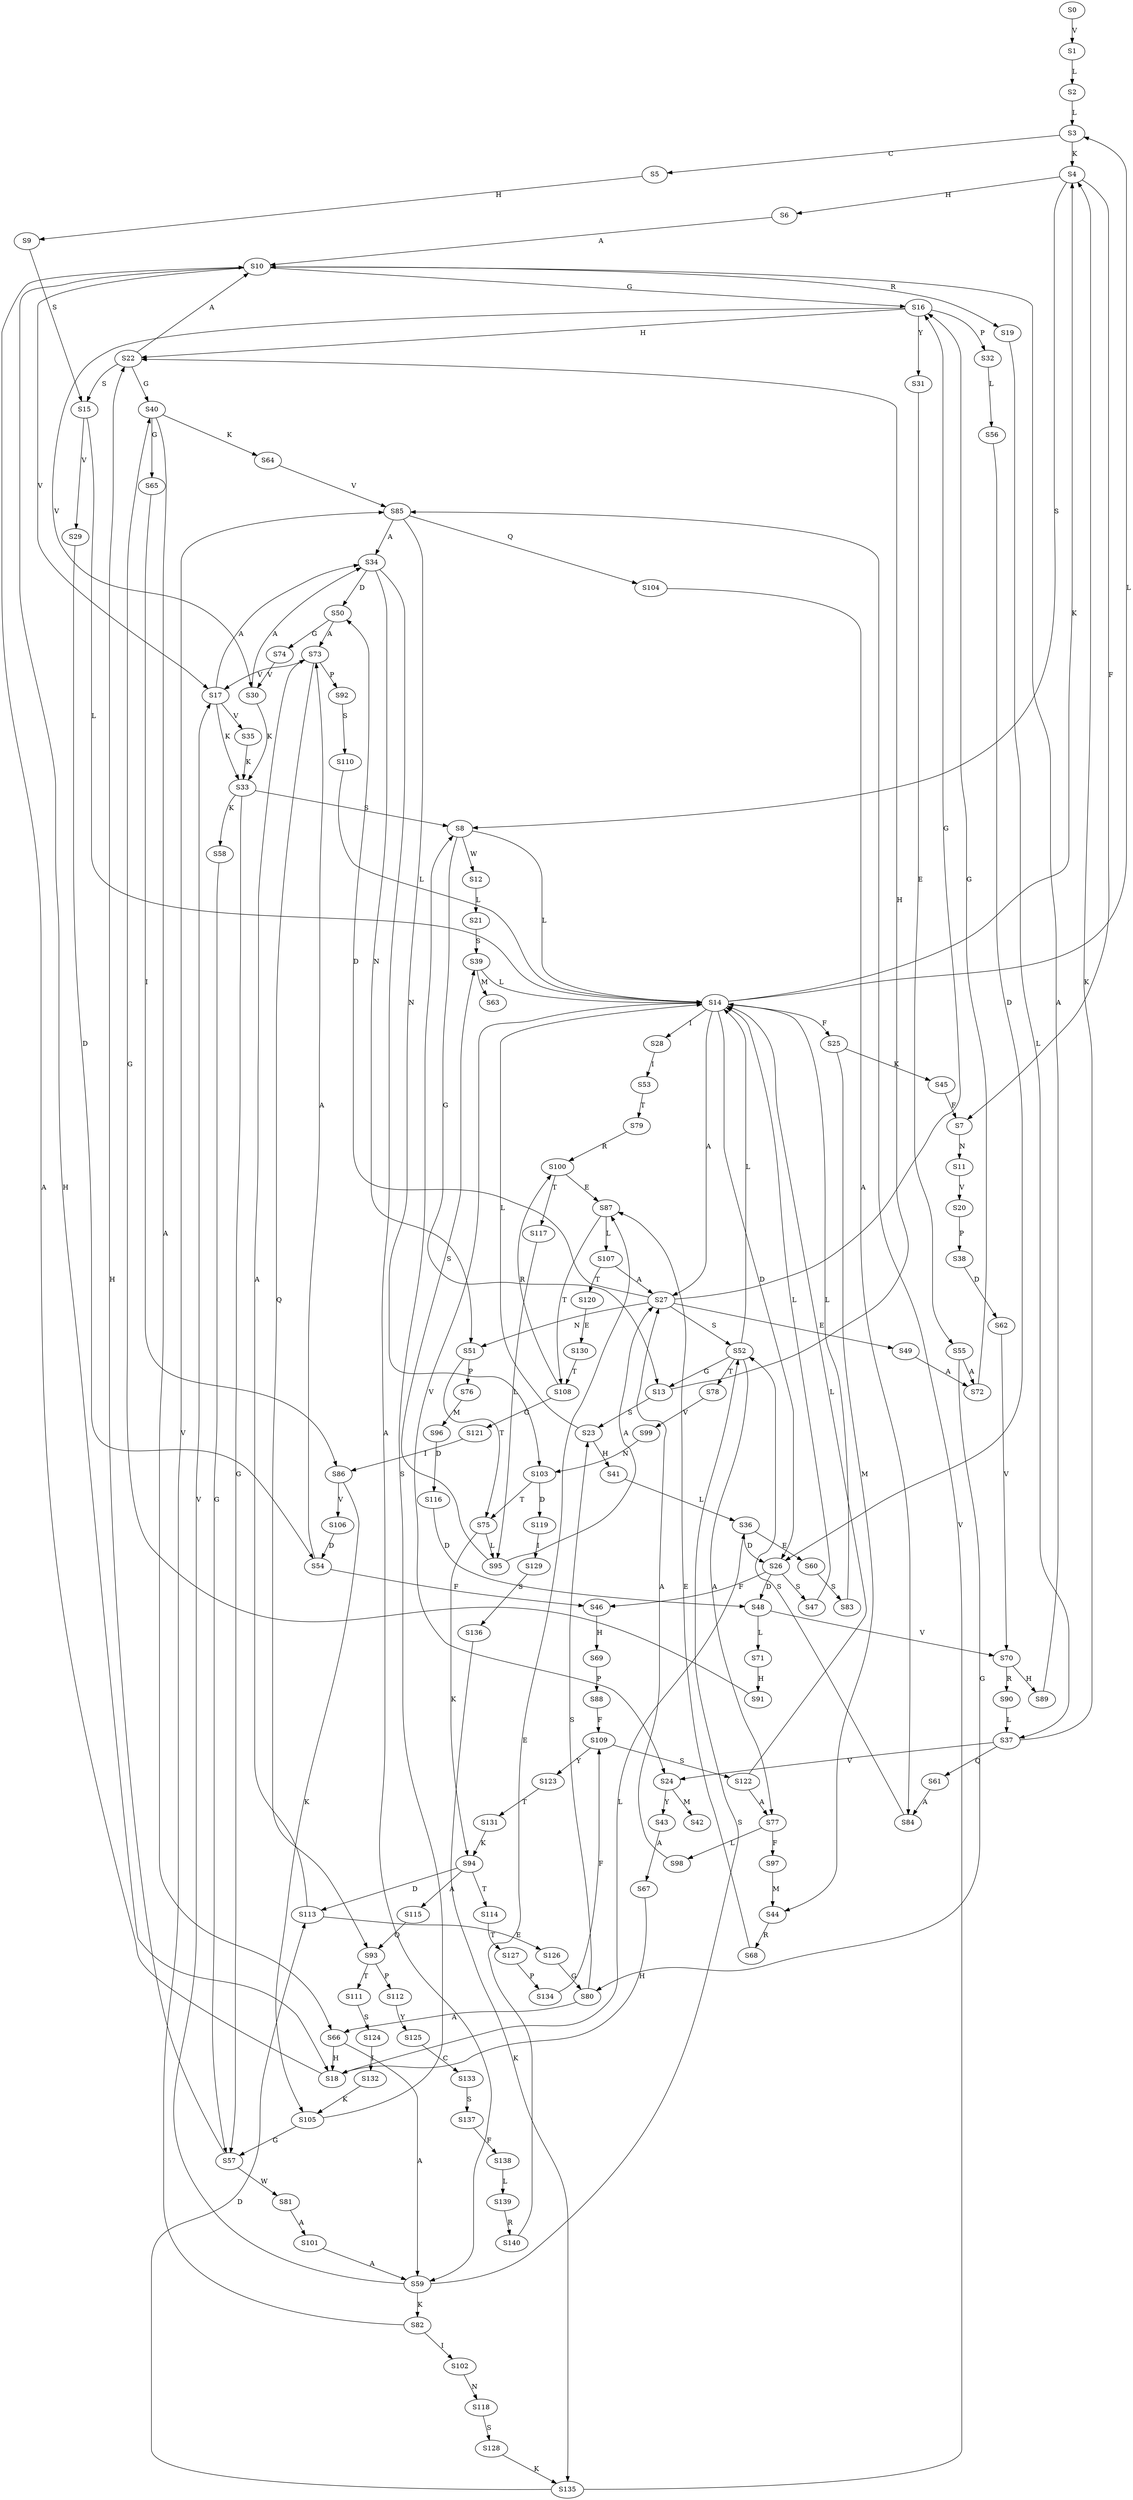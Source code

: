 strict digraph  {
	S0 -> S1 [ label = V ];
	S1 -> S2 [ label = L ];
	S2 -> S3 [ label = L ];
	S3 -> S4 [ label = K ];
	S3 -> S5 [ label = C ];
	S4 -> S6 [ label = H ];
	S4 -> S7 [ label = F ];
	S4 -> S8 [ label = S ];
	S5 -> S9 [ label = H ];
	S6 -> S10 [ label = A ];
	S7 -> S11 [ label = N ];
	S8 -> S12 [ label = W ];
	S8 -> S13 [ label = G ];
	S8 -> S14 [ label = L ];
	S9 -> S15 [ label = S ];
	S10 -> S16 [ label = G ];
	S10 -> S17 [ label = V ];
	S10 -> S18 [ label = H ];
	S10 -> S19 [ label = R ];
	S11 -> S20 [ label = V ];
	S12 -> S21 [ label = L ];
	S13 -> S22 [ label = H ];
	S13 -> S23 [ label = S ];
	S14 -> S24 [ label = V ];
	S14 -> S25 [ label = F ];
	S14 -> S26 [ label = D ];
	S14 -> S27 [ label = A ];
	S14 -> S3 [ label = L ];
	S14 -> S28 [ label = I ];
	S14 -> S4 [ label = K ];
	S15 -> S14 [ label = L ];
	S15 -> S29 [ label = V ];
	S16 -> S30 [ label = V ];
	S16 -> S31 [ label = Y ];
	S16 -> S22 [ label = H ];
	S16 -> S32 [ label = P ];
	S17 -> S33 [ label = K ];
	S17 -> S34 [ label = A ];
	S17 -> S35 [ label = V ];
	S18 -> S10 [ label = A ];
	S18 -> S36 [ label = L ];
	S19 -> S37 [ label = L ];
	S20 -> S38 [ label = P ];
	S21 -> S39 [ label = S ];
	S22 -> S15 [ label = S ];
	S22 -> S40 [ label = G ];
	S22 -> S10 [ label = A ];
	S23 -> S14 [ label = L ];
	S23 -> S41 [ label = H ];
	S24 -> S42 [ label = M ];
	S24 -> S43 [ label = Y ];
	S25 -> S44 [ label = M ];
	S25 -> S45 [ label = K ];
	S26 -> S46 [ label = F ];
	S26 -> S47 [ label = S ];
	S26 -> S48 [ label = D ];
	S27 -> S49 [ label = E ];
	S27 -> S50 [ label = D ];
	S27 -> S51 [ label = N ];
	S27 -> S52 [ label = S ];
	S27 -> S16 [ label = G ];
	S28 -> S53 [ label = I ];
	S29 -> S54 [ label = D ];
	S30 -> S33 [ label = K ];
	S30 -> S34 [ label = A ];
	S31 -> S55 [ label = E ];
	S32 -> S56 [ label = L ];
	S33 -> S57 [ label = G ];
	S33 -> S58 [ label = K ];
	S33 -> S8 [ label = S ];
	S34 -> S51 [ label = N ];
	S34 -> S59 [ label = A ];
	S34 -> S50 [ label = D ];
	S35 -> S33 [ label = K ];
	S36 -> S26 [ label = D ];
	S36 -> S60 [ label = E ];
	S37 -> S4 [ label = K ];
	S37 -> S61 [ label = Q ];
	S37 -> S24 [ label = V ];
	S38 -> S62 [ label = D ];
	S39 -> S63 [ label = M ];
	S39 -> S14 [ label = L ];
	S40 -> S64 [ label = K ];
	S40 -> S65 [ label = G ];
	S40 -> S66 [ label = A ];
	S41 -> S36 [ label = L ];
	S43 -> S67 [ label = A ];
	S44 -> S68 [ label = R ];
	S45 -> S7 [ label = F ];
	S46 -> S69 [ label = H ];
	S47 -> S14 [ label = L ];
	S48 -> S70 [ label = V ];
	S48 -> S71 [ label = L ];
	S49 -> S72 [ label = A ];
	S50 -> S73 [ label = A ];
	S50 -> S74 [ label = G ];
	S51 -> S75 [ label = T ];
	S51 -> S76 [ label = P ];
	S52 -> S13 [ label = G ];
	S52 -> S14 [ label = L ];
	S52 -> S77 [ label = A ];
	S52 -> S78 [ label = T ];
	S53 -> S79 [ label = T ];
	S54 -> S46 [ label = F ];
	S54 -> S73 [ label = A ];
	S55 -> S80 [ label = G ];
	S55 -> S72 [ label = A ];
	S56 -> S26 [ label = D ];
	S57 -> S81 [ label = W ];
	S57 -> S22 [ label = H ];
	S58 -> S57 [ label = G ];
	S59 -> S82 [ label = K ];
	S59 -> S52 [ label = S ];
	S59 -> S17 [ label = V ];
	S60 -> S83 [ label = S ];
	S61 -> S84 [ label = A ];
	S62 -> S70 [ label = V ];
	S64 -> S85 [ label = V ];
	S65 -> S86 [ label = I ];
	S66 -> S18 [ label = H ];
	S66 -> S59 [ label = A ];
	S67 -> S18 [ label = H ];
	S68 -> S87 [ label = E ];
	S69 -> S88 [ label = P ];
	S70 -> S89 [ label = H ];
	S70 -> S90 [ label = R ];
	S71 -> S91 [ label = H ];
	S72 -> S16 [ label = G ];
	S73 -> S92 [ label = P ];
	S73 -> S17 [ label = V ];
	S73 -> S93 [ label = Q ];
	S74 -> S30 [ label = V ];
	S75 -> S94 [ label = K ];
	S75 -> S95 [ label = L ];
	S76 -> S96 [ label = M ];
	S77 -> S97 [ label = F ];
	S77 -> S98 [ label = L ];
	S78 -> S99 [ label = V ];
	S79 -> S100 [ label = R ];
	S80 -> S66 [ label = A ];
	S80 -> S23 [ label = S ];
	S81 -> S101 [ label = A ];
	S82 -> S85 [ label = V ];
	S82 -> S102 [ label = I ];
	S83 -> S14 [ label = L ];
	S84 -> S52 [ label = S ];
	S85 -> S103 [ label = N ];
	S85 -> S104 [ label = Q ];
	S85 -> S34 [ label = A ];
	S86 -> S105 [ label = K ];
	S86 -> S106 [ label = V ];
	S87 -> S107 [ label = L ];
	S87 -> S108 [ label = T ];
	S88 -> S109 [ label = F ];
	S89 -> S10 [ label = A ];
	S90 -> S37 [ label = L ];
	S91 -> S40 [ label = G ];
	S92 -> S110 [ label = S ];
	S93 -> S111 [ label = T ];
	S93 -> S112 [ label = P ];
	S94 -> S113 [ label = D ];
	S94 -> S114 [ label = T ];
	S94 -> S115 [ label = A ];
	S95 -> S27 [ label = A ];
	S95 -> S39 [ label = S ];
	S96 -> S116 [ label = D ];
	S97 -> S44 [ label = M ];
	S98 -> S27 [ label = A ];
	S99 -> S103 [ label = N ];
	S100 -> S117 [ label = T ];
	S100 -> S87 [ label = E ];
	S101 -> S59 [ label = A ];
	S102 -> S118 [ label = N ];
	S103 -> S75 [ label = T ];
	S103 -> S119 [ label = D ];
	S104 -> S84 [ label = A ];
	S105 -> S57 [ label = G ];
	S105 -> S8 [ label = S ];
	S106 -> S54 [ label = D ];
	S107 -> S27 [ label = A ];
	S107 -> S120 [ label = T ];
	S108 -> S100 [ label = R ];
	S108 -> S121 [ label = G ];
	S109 -> S122 [ label = S ];
	S109 -> S123 [ label = Y ];
	S110 -> S14 [ label = L ];
	S111 -> S124 [ label = S ];
	S112 -> S125 [ label = Y ];
	S113 -> S73 [ label = A ];
	S113 -> S126 [ label = E ];
	S114 -> S127 [ label = T ];
	S115 -> S93 [ label = Q ];
	S116 -> S48 [ label = D ];
	S117 -> S95 [ label = L ];
	S118 -> S128 [ label = S ];
	S119 -> S129 [ label = I ];
	S120 -> S130 [ label = E ];
	S121 -> S86 [ label = I ];
	S122 -> S14 [ label = L ];
	S122 -> S77 [ label = A ];
	S123 -> S131 [ label = T ];
	S124 -> S132 [ label = I ];
	S125 -> S133 [ label = C ];
	S126 -> S80 [ label = G ];
	S127 -> S134 [ label = P ];
	S128 -> S135 [ label = K ];
	S129 -> S136 [ label = S ];
	S130 -> S108 [ label = T ];
	S131 -> S94 [ label = K ];
	S132 -> S105 [ label = K ];
	S133 -> S137 [ label = S ];
	S134 -> S109 [ label = F ];
	S135 -> S113 [ label = D ];
	S135 -> S85 [ label = V ];
	S136 -> S135 [ label = K ];
	S137 -> S138 [ label = F ];
	S138 -> S139 [ label = L ];
	S139 -> S140 [ label = R ];
	S140 -> S87 [ label = E ];
}
